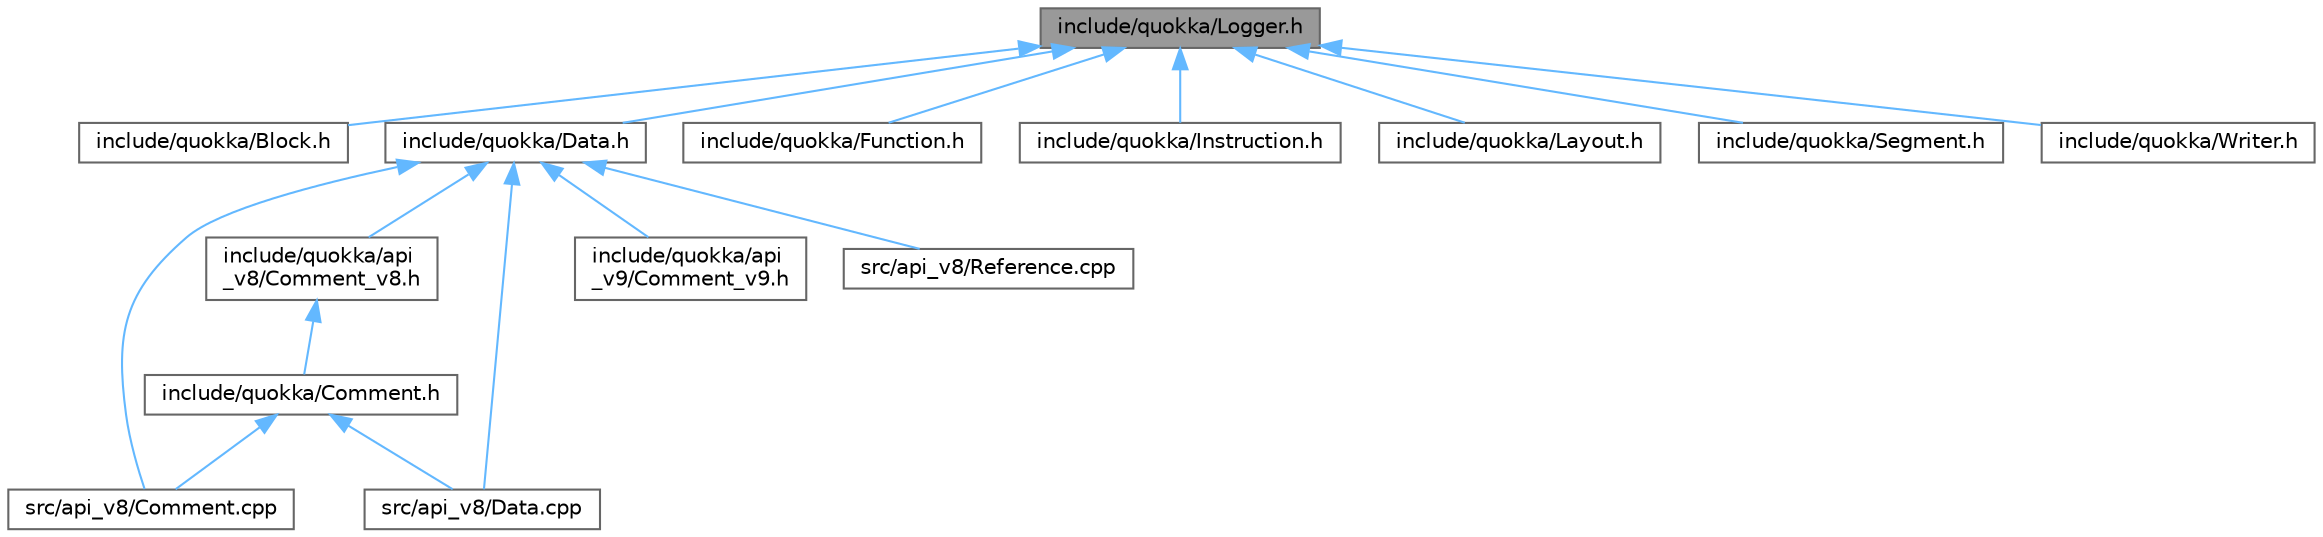 digraph "include/quokka/Logger.h"
{
 // LATEX_PDF_SIZE
  bgcolor="transparent";
  edge [fontname=Helvetica,fontsize=10,labelfontname=Helvetica,labelfontsize=10];
  node [fontname=Helvetica,fontsize=10,shape=box,height=0.2,width=0.4];
  Node1 [id="Node000001",label="include/quokka/Logger.h",height=0.2,width=0.4,color="gray40", fillcolor="grey60", style="filled", fontcolor="black",tooltip=" "];
  Node1 -> Node2 [id="edge1_Node000001_Node000002",dir="back",color="steelblue1",style="solid",tooltip=" "];
  Node2 [id="Node000002",label="include/quokka/Block.h",height=0.2,width=0.4,color="grey40", fillcolor="white", style="filled",URL="$Block_8h.html",tooltip=" "];
  Node1 -> Node3 [id="edge2_Node000001_Node000003",dir="back",color="steelblue1",style="solid",tooltip=" "];
  Node3 [id="Node000003",label="include/quokka/Data.h",height=0.2,width=0.4,color="grey40", fillcolor="white", style="filled",URL="$Data_8h.html",tooltip=" "];
  Node3 -> Node4 [id="edge3_Node000003_Node000004",dir="back",color="steelblue1",style="solid",tooltip=" "];
  Node4 [id="Node000004",label="include/quokka/api\l_v8/Comment_v8.h",height=0.2,width=0.4,color="grey40", fillcolor="white", style="filled",URL="$Comment__v8_8h_source.html",tooltip=" "];
  Node4 -> Node5 [id="edge4_Node000004_Node000005",dir="back",color="steelblue1",style="solid",tooltip=" "];
  Node5 [id="Node000005",label="include/quokka/Comment.h",height=0.2,width=0.4,color="grey40", fillcolor="white", style="filled",URL="$Comment_8h.html",tooltip=" "];
  Node5 -> Node6 [id="edge5_Node000005_Node000006",dir="back",color="steelblue1",style="solid",tooltip=" "];
  Node6 [id="Node000006",label="src/api_v8/Comment.cpp",height=0.2,width=0.4,color="grey40", fillcolor="white", style="filled",URL="$api__v8_2Comment_8cpp_source.html",tooltip=" "];
  Node5 -> Node7 [id="edge6_Node000005_Node000007",dir="back",color="steelblue1",style="solid",tooltip=" "];
  Node7 [id="Node000007",label="src/api_v8/Data.cpp",height=0.2,width=0.4,color="grey40", fillcolor="white", style="filled",URL="$api__v8_2Data_8cpp_source.html",tooltip=" "];
  Node3 -> Node8 [id="edge7_Node000003_Node000008",dir="back",color="steelblue1",style="solid",tooltip=" "];
  Node8 [id="Node000008",label="include/quokka/api\l_v9/Comment_v9.h",height=0.2,width=0.4,color="grey40", fillcolor="white", style="filled",URL="$Comment__v9_8h.html",tooltip=" "];
  Node3 -> Node6 [id="edge8_Node000003_Node000006",dir="back",color="steelblue1",style="solid",tooltip=" "];
  Node3 -> Node7 [id="edge9_Node000003_Node000007",dir="back",color="steelblue1",style="solid",tooltip=" "];
  Node3 -> Node9 [id="edge10_Node000003_Node000009",dir="back",color="steelblue1",style="solid",tooltip=" "];
  Node9 [id="Node000009",label="src/api_v8/Reference.cpp",height=0.2,width=0.4,color="grey40", fillcolor="white", style="filled",URL="$api__v8_2Reference_8cpp_source.html",tooltip=" "];
  Node1 -> Node10 [id="edge11_Node000001_Node000010",dir="back",color="steelblue1",style="solid",tooltip=" "];
  Node10 [id="Node000010",label="include/quokka/Function.h",height=0.2,width=0.4,color="grey40", fillcolor="white", style="filled",URL="$Function_8h.html",tooltip=" "];
  Node1 -> Node11 [id="edge12_Node000001_Node000011",dir="back",color="steelblue1",style="solid",tooltip=" "];
  Node11 [id="Node000011",label="include/quokka/Instruction.h",height=0.2,width=0.4,color="grey40", fillcolor="white", style="filled",URL="$Instruction_8h.html",tooltip=" "];
  Node1 -> Node12 [id="edge13_Node000001_Node000012",dir="back",color="steelblue1",style="solid",tooltip=" "];
  Node12 [id="Node000012",label="include/quokka/Layout.h",height=0.2,width=0.4,color="grey40", fillcolor="white", style="filled",URL="$Layout_8h.html",tooltip=" "];
  Node1 -> Node13 [id="edge14_Node000001_Node000013",dir="back",color="steelblue1",style="solid",tooltip=" "];
  Node13 [id="Node000013",label="include/quokka/Segment.h",height=0.2,width=0.4,color="grey40", fillcolor="white", style="filled",URL="$Segment_8h.html",tooltip=" "];
  Node1 -> Node14 [id="edge15_Node000001_Node000014",dir="back",color="steelblue1",style="solid",tooltip=" "];
  Node14 [id="Node000014",label="include/quokka/Writer.h",height=0.2,width=0.4,color="grey40", fillcolor="white", style="filled",URL="$Writer_8h.html",tooltip=" "];
}
